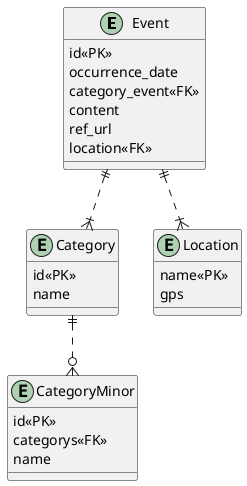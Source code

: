 @startuml
entity "Event"{
  id<<PK>>
  occurrence_date
  category_event<<FK>>
  content
  ref_url
  location<<FK>>
}

entity "Category"{
  id<<PK>>
  name
}

entity "CategoryMinor"{
  id<<PK>>
  categorys<<FK>>
  name
}

entity "Location"{
  name<<PK>>
  gps
}

Event ||..|{ Category
Event ||..|{ Location
Category ||..o{ CategoryMinor

@enduml

